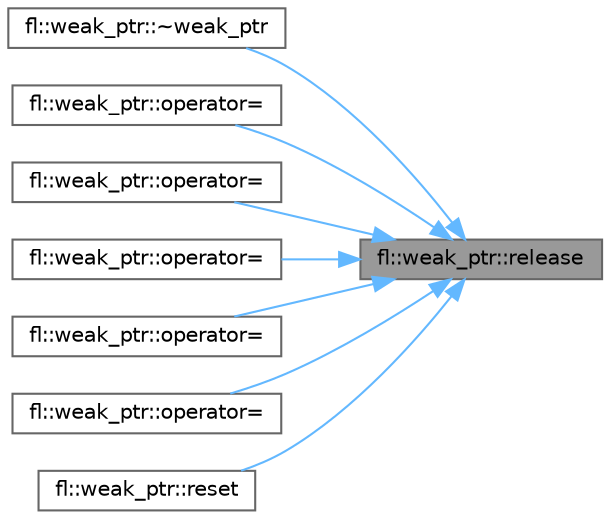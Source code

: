 digraph "fl::weak_ptr::release"
{
 // INTERACTIVE_SVG=YES
 // LATEX_PDF_SIZE
  bgcolor="transparent";
  edge [fontname=Helvetica,fontsize=10,labelfontname=Helvetica,labelfontsize=10];
  node [fontname=Helvetica,fontsize=10,shape=box,height=0.2,width=0.4];
  rankdir="RL";
  Node1 [id="Node000001",label="fl::weak_ptr::release",height=0.2,width=0.4,color="gray40", fillcolor="grey60", style="filled", fontcolor="black",tooltip=" "];
  Node1 -> Node2 [id="edge1_Node000001_Node000002",dir="back",color="steelblue1",style="solid",tooltip=" "];
  Node2 [id="Node000002",label="fl::weak_ptr::~weak_ptr",height=0.2,width=0.4,color="grey40", fillcolor="white", style="filled",URL="$d1/dd6/classfl_1_1weak__ptr_a55c3f7744f27fbacede4e8b0f72d9855.html#a55c3f7744f27fbacede4e8b0f72d9855",tooltip=" "];
  Node1 -> Node3 [id="edge2_Node000001_Node000003",dir="back",color="steelblue1",style="solid",tooltip=" "];
  Node3 [id="Node000003",label="fl::weak_ptr::operator=",height=0.2,width=0.4,color="grey40", fillcolor="white", style="filled",URL="$d1/dd6/classfl_1_1weak__ptr_a347c1df938cf4deb4ffa1c125a63cbcb.html#a347c1df938cf4deb4ffa1c125a63cbcb",tooltip=" "];
  Node1 -> Node4 [id="edge3_Node000001_Node000004",dir="back",color="steelblue1",style="solid",tooltip=" "];
  Node4 [id="Node000004",label="fl::weak_ptr::operator=",height=0.2,width=0.4,color="grey40", fillcolor="white", style="filled",URL="$d1/dd6/classfl_1_1weak__ptr_a9edcdc7340fdb1823fd094712867b67f.html#a9edcdc7340fdb1823fd094712867b67f",tooltip=" "];
  Node1 -> Node5 [id="edge4_Node000001_Node000005",dir="back",color="steelblue1",style="solid",tooltip=" "];
  Node5 [id="Node000005",label="fl::weak_ptr::operator=",height=0.2,width=0.4,color="grey40", fillcolor="white", style="filled",URL="$d1/dd6/classfl_1_1weak__ptr_a7ff2b75c86955ca8678abf1d51b5a4ca.html#a7ff2b75c86955ca8678abf1d51b5a4ca",tooltip=" "];
  Node1 -> Node6 [id="edge5_Node000001_Node000006",dir="back",color="steelblue1",style="solid",tooltip=" "];
  Node6 [id="Node000006",label="fl::weak_ptr::operator=",height=0.2,width=0.4,color="grey40", fillcolor="white", style="filled",URL="$d1/dd6/classfl_1_1weak__ptr_a2bf868df1d384ecb91f3c461b5f7997e.html#a2bf868df1d384ecb91f3c461b5f7997e",tooltip=" "];
  Node1 -> Node7 [id="edge6_Node000001_Node000007",dir="back",color="steelblue1",style="solid",tooltip=" "];
  Node7 [id="Node000007",label="fl::weak_ptr::operator=",height=0.2,width=0.4,color="grey40", fillcolor="white", style="filled",URL="$d1/dd6/classfl_1_1weak__ptr_a3876a27c7f1b22b60bd044313e8d8c2a.html#a3876a27c7f1b22b60bd044313e8d8c2a",tooltip=" "];
  Node1 -> Node8 [id="edge7_Node000001_Node000008",dir="back",color="steelblue1",style="solid",tooltip=" "];
  Node8 [id="Node000008",label="fl::weak_ptr::reset",height=0.2,width=0.4,color="grey40", fillcolor="white", style="filled",URL="$d1/dd6/classfl_1_1weak__ptr_abf9538a9912c5448d0d4395fd0e365f2.html#abf9538a9912c5448d0d4395fd0e365f2",tooltip=" "];
}
